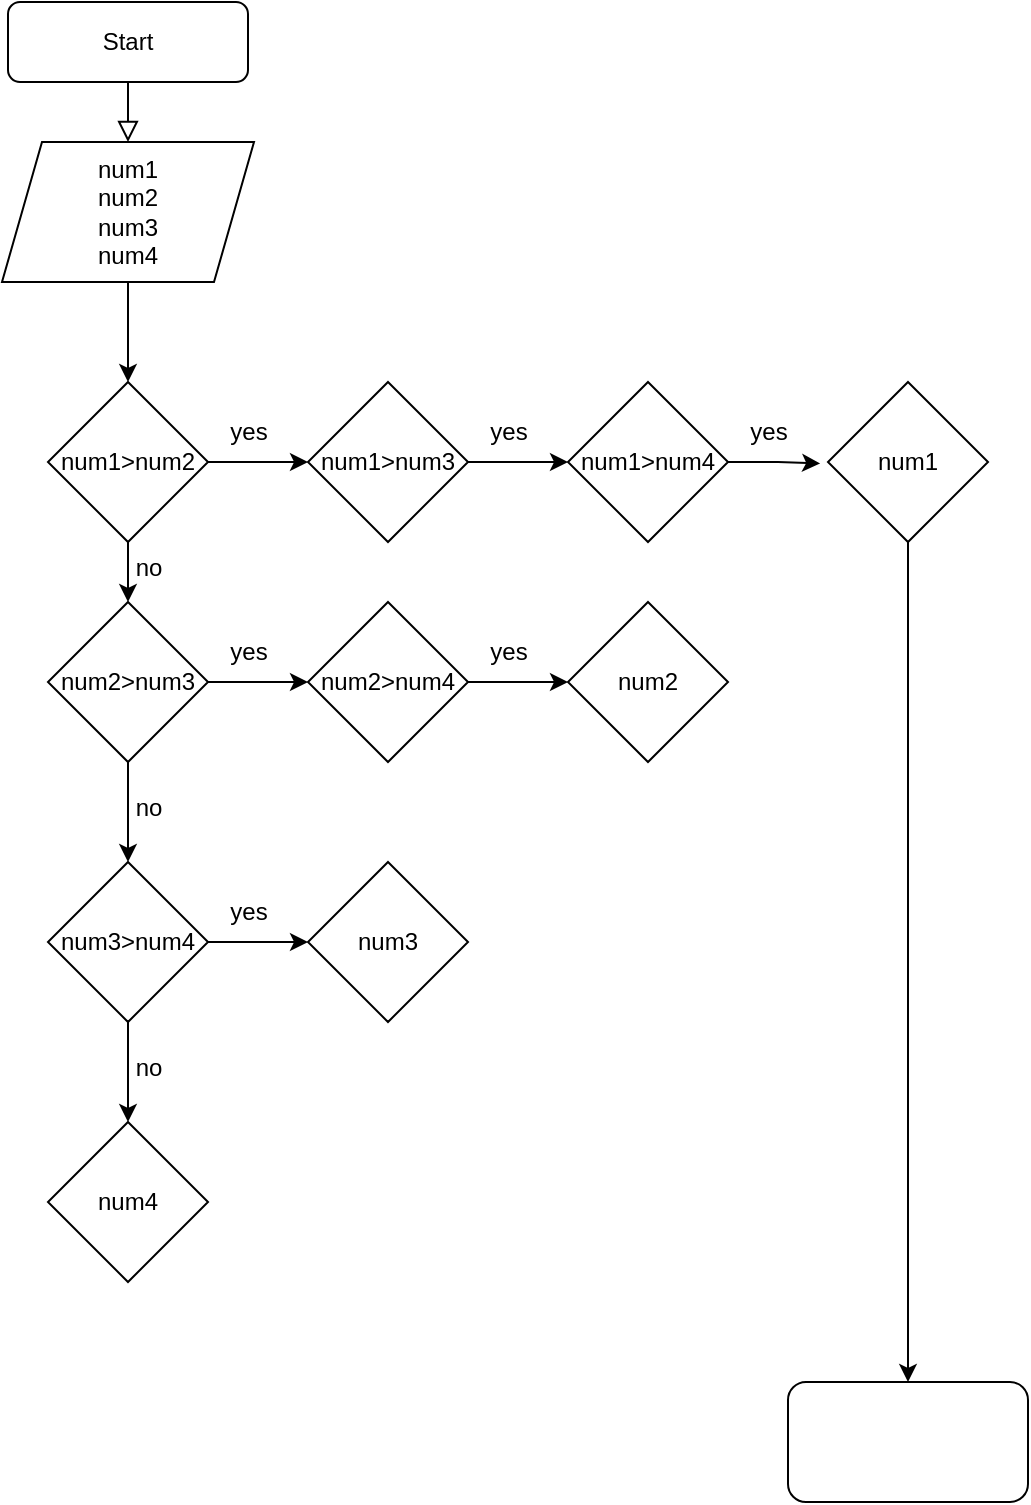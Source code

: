 <mxfile version="21.3.2" type="github">
  <diagram id="C5RBs43oDa-KdzZeNtuy" name="Page-1">
    <mxGraphModel dx="956" dy="550" grid="1" gridSize="10" guides="1" tooltips="1" connect="1" arrows="1" fold="1" page="1" pageScale="1" pageWidth="827" pageHeight="1169" math="0" shadow="0">
      <root>
        <mxCell id="WIyWlLk6GJQsqaUBKTNV-0" />
        <mxCell id="WIyWlLk6GJQsqaUBKTNV-1" parent="WIyWlLk6GJQsqaUBKTNV-0" />
        <mxCell id="WIyWlLk6GJQsqaUBKTNV-2" value="" style="rounded=0;html=1;jettySize=auto;orthogonalLoop=1;fontSize=11;endArrow=block;endFill=0;endSize=8;strokeWidth=1;shadow=0;labelBackgroundColor=none;edgeStyle=orthogonalEdgeStyle;" parent="WIyWlLk6GJQsqaUBKTNV-1" source="WIyWlLk6GJQsqaUBKTNV-3" target="xs93SeIErcXGaf2dhe6X-0" edge="1">
          <mxGeometry relative="1" as="geometry">
            <mxPoint x="414" y="100" as="targetPoint" />
          </mxGeometry>
        </mxCell>
        <mxCell id="WIyWlLk6GJQsqaUBKTNV-3" value="Start" style="rounded=1;whiteSpace=wrap;html=1;fontSize=12;glass=0;strokeWidth=1;shadow=0;" parent="WIyWlLk6GJQsqaUBKTNV-1" vertex="1">
          <mxGeometry x="60" y="20" width="120" height="40" as="geometry" />
        </mxCell>
        <mxCell id="xs93SeIErcXGaf2dhe6X-10" style="edgeStyle=orthogonalEdgeStyle;rounded=0;orthogonalLoop=1;jettySize=auto;html=1;entryX=0.5;entryY=0;entryDx=0;entryDy=0;" edge="1" parent="WIyWlLk6GJQsqaUBKTNV-1" source="xs93SeIErcXGaf2dhe6X-0" target="xs93SeIErcXGaf2dhe6X-1">
          <mxGeometry relative="1" as="geometry" />
        </mxCell>
        <mxCell id="xs93SeIErcXGaf2dhe6X-0" value="num1&lt;br&gt;num2&lt;br&gt;num3&lt;br&gt;num4" style="shape=parallelogram;perimeter=parallelogramPerimeter;whiteSpace=wrap;html=1;fixedSize=1;" vertex="1" parent="WIyWlLk6GJQsqaUBKTNV-1">
          <mxGeometry x="57" y="90" width="126" height="70" as="geometry" />
        </mxCell>
        <mxCell id="xs93SeIErcXGaf2dhe6X-14" style="edgeStyle=orthogonalEdgeStyle;rounded=0;orthogonalLoop=1;jettySize=auto;html=1;" edge="1" parent="WIyWlLk6GJQsqaUBKTNV-1" source="xs93SeIErcXGaf2dhe6X-1">
          <mxGeometry relative="1" as="geometry">
            <mxPoint x="120" y="320" as="targetPoint" />
          </mxGeometry>
        </mxCell>
        <mxCell id="xs93SeIErcXGaf2dhe6X-24" style="edgeStyle=orthogonalEdgeStyle;rounded=0;orthogonalLoop=1;jettySize=auto;html=1;exitX=1;exitY=0.5;exitDx=0;exitDy=0;entryX=0;entryY=0.5;entryDx=0;entryDy=0;" edge="1" parent="WIyWlLk6GJQsqaUBKTNV-1" source="xs93SeIErcXGaf2dhe6X-1" target="xs93SeIErcXGaf2dhe6X-15">
          <mxGeometry relative="1" as="geometry" />
        </mxCell>
        <mxCell id="xs93SeIErcXGaf2dhe6X-1" value="num1&amp;gt;num2" style="rhombus;whiteSpace=wrap;html=1;" vertex="1" parent="WIyWlLk6GJQsqaUBKTNV-1">
          <mxGeometry x="80" y="210" width="80" height="80" as="geometry" />
        </mxCell>
        <mxCell id="xs93SeIErcXGaf2dhe6X-35" style="edgeStyle=orthogonalEdgeStyle;rounded=0;orthogonalLoop=1;jettySize=auto;html=1;entryX=0;entryY=0.5;entryDx=0;entryDy=0;" edge="1" parent="WIyWlLk6GJQsqaUBKTNV-1" source="xs93SeIErcXGaf2dhe6X-15" target="xs93SeIErcXGaf2dhe6X-34">
          <mxGeometry relative="1" as="geometry" />
        </mxCell>
        <mxCell id="xs93SeIErcXGaf2dhe6X-15" value="num1&amp;gt;num3" style="rhombus;whiteSpace=wrap;html=1;" vertex="1" parent="WIyWlLk6GJQsqaUBKTNV-1">
          <mxGeometry x="210" y="210" width="80" height="80" as="geometry" />
        </mxCell>
        <mxCell id="xs93SeIErcXGaf2dhe6X-16" value="num4" style="rhombus;whiteSpace=wrap;html=1;" vertex="1" parent="WIyWlLk6GJQsqaUBKTNV-1">
          <mxGeometry x="80" y="580" width="80" height="80" as="geometry" />
        </mxCell>
        <mxCell id="xs93SeIErcXGaf2dhe6X-20" style="edgeStyle=orthogonalEdgeStyle;rounded=0;orthogonalLoop=1;jettySize=auto;html=1;exitX=0.5;exitY=1;exitDx=0;exitDy=0;entryX=0.5;entryY=0;entryDx=0;entryDy=0;" edge="1" parent="WIyWlLk6GJQsqaUBKTNV-1" source="xs93SeIErcXGaf2dhe6X-17" target="xs93SeIErcXGaf2dhe6X-16">
          <mxGeometry relative="1" as="geometry" />
        </mxCell>
        <mxCell id="xs93SeIErcXGaf2dhe6X-40" style="edgeStyle=orthogonalEdgeStyle;rounded=0;orthogonalLoop=1;jettySize=auto;html=1;entryX=0;entryY=0.5;entryDx=0;entryDy=0;" edge="1" parent="WIyWlLk6GJQsqaUBKTNV-1" source="xs93SeIErcXGaf2dhe6X-17" target="xs93SeIErcXGaf2dhe6X-30">
          <mxGeometry relative="1" as="geometry" />
        </mxCell>
        <mxCell id="xs93SeIErcXGaf2dhe6X-17" value="num3&amp;gt;num4" style="rhombus;whiteSpace=wrap;html=1;" vertex="1" parent="WIyWlLk6GJQsqaUBKTNV-1">
          <mxGeometry x="80" y="450" width="80" height="80" as="geometry" />
        </mxCell>
        <mxCell id="xs93SeIErcXGaf2dhe6X-19" style="edgeStyle=orthogonalEdgeStyle;rounded=0;orthogonalLoop=1;jettySize=auto;html=1;exitX=0.5;exitY=1;exitDx=0;exitDy=0;entryX=0.5;entryY=0;entryDx=0;entryDy=0;" edge="1" parent="WIyWlLk6GJQsqaUBKTNV-1" source="xs93SeIErcXGaf2dhe6X-18" target="xs93SeIErcXGaf2dhe6X-17">
          <mxGeometry relative="1" as="geometry" />
        </mxCell>
        <mxCell id="xs93SeIErcXGaf2dhe6X-38" style="edgeStyle=orthogonalEdgeStyle;rounded=0;orthogonalLoop=1;jettySize=auto;html=1;exitX=1;exitY=0.5;exitDx=0;exitDy=0;entryX=0;entryY=0.5;entryDx=0;entryDy=0;" edge="1" parent="WIyWlLk6GJQsqaUBKTNV-1" source="xs93SeIErcXGaf2dhe6X-18" target="xs93SeIErcXGaf2dhe6X-32">
          <mxGeometry relative="1" as="geometry" />
        </mxCell>
        <mxCell id="xs93SeIErcXGaf2dhe6X-18" value="num2&amp;gt;num3" style="rhombus;whiteSpace=wrap;html=1;" vertex="1" parent="WIyWlLk6GJQsqaUBKTNV-1">
          <mxGeometry x="80" y="320" width="80" height="80" as="geometry" />
        </mxCell>
        <mxCell id="xs93SeIErcXGaf2dhe6X-21" value="no" style="text;html=1;align=center;verticalAlign=middle;resizable=0;points=[];autosize=1;strokeColor=none;fillColor=none;" vertex="1" parent="WIyWlLk6GJQsqaUBKTNV-1">
          <mxGeometry x="110" y="288" width="40" height="30" as="geometry" />
        </mxCell>
        <mxCell id="xs93SeIErcXGaf2dhe6X-22" value="no" style="text;html=1;align=center;verticalAlign=middle;resizable=0;points=[];autosize=1;strokeColor=none;fillColor=none;" vertex="1" parent="WIyWlLk6GJQsqaUBKTNV-1">
          <mxGeometry x="110" y="408" width="40" height="30" as="geometry" />
        </mxCell>
        <mxCell id="xs93SeIErcXGaf2dhe6X-23" value="no" style="text;html=1;align=center;verticalAlign=middle;resizable=0;points=[];autosize=1;strokeColor=none;fillColor=none;" vertex="1" parent="WIyWlLk6GJQsqaUBKTNV-1">
          <mxGeometry x="110" y="538" width="40" height="30" as="geometry" />
        </mxCell>
        <mxCell id="xs93SeIErcXGaf2dhe6X-25" value="yes" style="text;html=1;align=center;verticalAlign=middle;resizable=0;points=[];autosize=1;strokeColor=none;fillColor=none;" vertex="1" parent="WIyWlLk6GJQsqaUBKTNV-1">
          <mxGeometry x="160" y="220" width="40" height="30" as="geometry" />
        </mxCell>
        <mxCell id="xs93SeIErcXGaf2dhe6X-30" value="num3" style="rhombus;whiteSpace=wrap;html=1;" vertex="1" parent="WIyWlLk6GJQsqaUBKTNV-1">
          <mxGeometry x="210" y="450" width="80" height="80" as="geometry" />
        </mxCell>
        <mxCell id="xs93SeIErcXGaf2dhe6X-31" value="num2" style="rhombus;whiteSpace=wrap;html=1;" vertex="1" parent="WIyWlLk6GJQsqaUBKTNV-1">
          <mxGeometry x="340" y="320" width="80" height="80" as="geometry" />
        </mxCell>
        <mxCell id="xs93SeIErcXGaf2dhe6X-39" style="edgeStyle=orthogonalEdgeStyle;rounded=0;orthogonalLoop=1;jettySize=auto;html=1;entryX=0;entryY=0.5;entryDx=0;entryDy=0;" edge="1" parent="WIyWlLk6GJQsqaUBKTNV-1" source="xs93SeIErcXGaf2dhe6X-32" target="xs93SeIErcXGaf2dhe6X-31">
          <mxGeometry relative="1" as="geometry" />
        </mxCell>
        <mxCell id="xs93SeIErcXGaf2dhe6X-32" value="num2&amp;gt;num4" style="rhombus;whiteSpace=wrap;html=1;" vertex="1" parent="WIyWlLk6GJQsqaUBKTNV-1">
          <mxGeometry x="210" y="320" width="80" height="80" as="geometry" />
        </mxCell>
        <mxCell id="xs93SeIErcXGaf2dhe6X-51" style="edgeStyle=orthogonalEdgeStyle;rounded=0;orthogonalLoop=1;jettySize=auto;html=1;entryX=0.5;entryY=0;entryDx=0;entryDy=0;" edge="1" parent="WIyWlLk6GJQsqaUBKTNV-1" source="xs93SeIErcXGaf2dhe6X-33" target="xs93SeIErcXGaf2dhe6X-50">
          <mxGeometry relative="1" as="geometry" />
        </mxCell>
        <mxCell id="xs93SeIErcXGaf2dhe6X-33" value="num1" style="rhombus;whiteSpace=wrap;html=1;" vertex="1" parent="WIyWlLk6GJQsqaUBKTNV-1">
          <mxGeometry x="470" y="210" width="80" height="80" as="geometry" />
        </mxCell>
        <mxCell id="xs93SeIErcXGaf2dhe6X-49" style="edgeStyle=orthogonalEdgeStyle;rounded=0;orthogonalLoop=1;jettySize=auto;html=1;exitX=1;exitY=0.5;exitDx=0;exitDy=0;entryX=-0.049;entryY=0.509;entryDx=0;entryDy=0;entryPerimeter=0;" edge="1" parent="WIyWlLk6GJQsqaUBKTNV-1" source="xs93SeIErcXGaf2dhe6X-34" target="xs93SeIErcXGaf2dhe6X-33">
          <mxGeometry relative="1" as="geometry" />
        </mxCell>
        <mxCell id="xs93SeIErcXGaf2dhe6X-34" value="num1&amp;gt;num4" style="rhombus;whiteSpace=wrap;html=1;" vertex="1" parent="WIyWlLk6GJQsqaUBKTNV-1">
          <mxGeometry x="340" y="210" width="80" height="80" as="geometry" />
        </mxCell>
        <mxCell id="xs93SeIErcXGaf2dhe6X-41" value="yes" style="text;html=1;align=center;verticalAlign=middle;resizable=0;points=[];autosize=1;strokeColor=none;fillColor=none;" vertex="1" parent="WIyWlLk6GJQsqaUBKTNV-1">
          <mxGeometry x="290" y="220" width="40" height="30" as="geometry" />
        </mxCell>
        <mxCell id="xs93SeIErcXGaf2dhe6X-43" value="yes" style="text;html=1;align=center;verticalAlign=middle;resizable=0;points=[];autosize=1;strokeColor=none;fillColor=none;" vertex="1" parent="WIyWlLk6GJQsqaUBKTNV-1">
          <mxGeometry x="160" y="460" width="40" height="30" as="geometry" />
        </mxCell>
        <mxCell id="xs93SeIErcXGaf2dhe6X-44" value="yes" style="text;html=1;align=center;verticalAlign=middle;resizable=0;points=[];autosize=1;strokeColor=none;fillColor=none;" vertex="1" parent="WIyWlLk6GJQsqaUBKTNV-1">
          <mxGeometry x="160" y="330" width="40" height="30" as="geometry" />
        </mxCell>
        <mxCell id="xs93SeIErcXGaf2dhe6X-45" value="yes" style="text;html=1;align=center;verticalAlign=middle;resizable=0;points=[];autosize=1;strokeColor=none;fillColor=none;" vertex="1" parent="WIyWlLk6GJQsqaUBKTNV-1">
          <mxGeometry x="290" y="330" width="40" height="30" as="geometry" />
        </mxCell>
        <mxCell id="xs93SeIErcXGaf2dhe6X-46" value="yes" style="text;html=1;align=center;verticalAlign=middle;resizable=0;points=[];autosize=1;strokeColor=none;fillColor=none;" vertex="1" parent="WIyWlLk6GJQsqaUBKTNV-1">
          <mxGeometry x="420" y="220" width="40" height="30" as="geometry" />
        </mxCell>
        <mxCell id="xs93SeIErcXGaf2dhe6X-50" value="" style="rounded=1;whiteSpace=wrap;html=1;" vertex="1" parent="WIyWlLk6GJQsqaUBKTNV-1">
          <mxGeometry x="450" y="710" width="120" height="60" as="geometry" />
        </mxCell>
      </root>
    </mxGraphModel>
  </diagram>
</mxfile>
